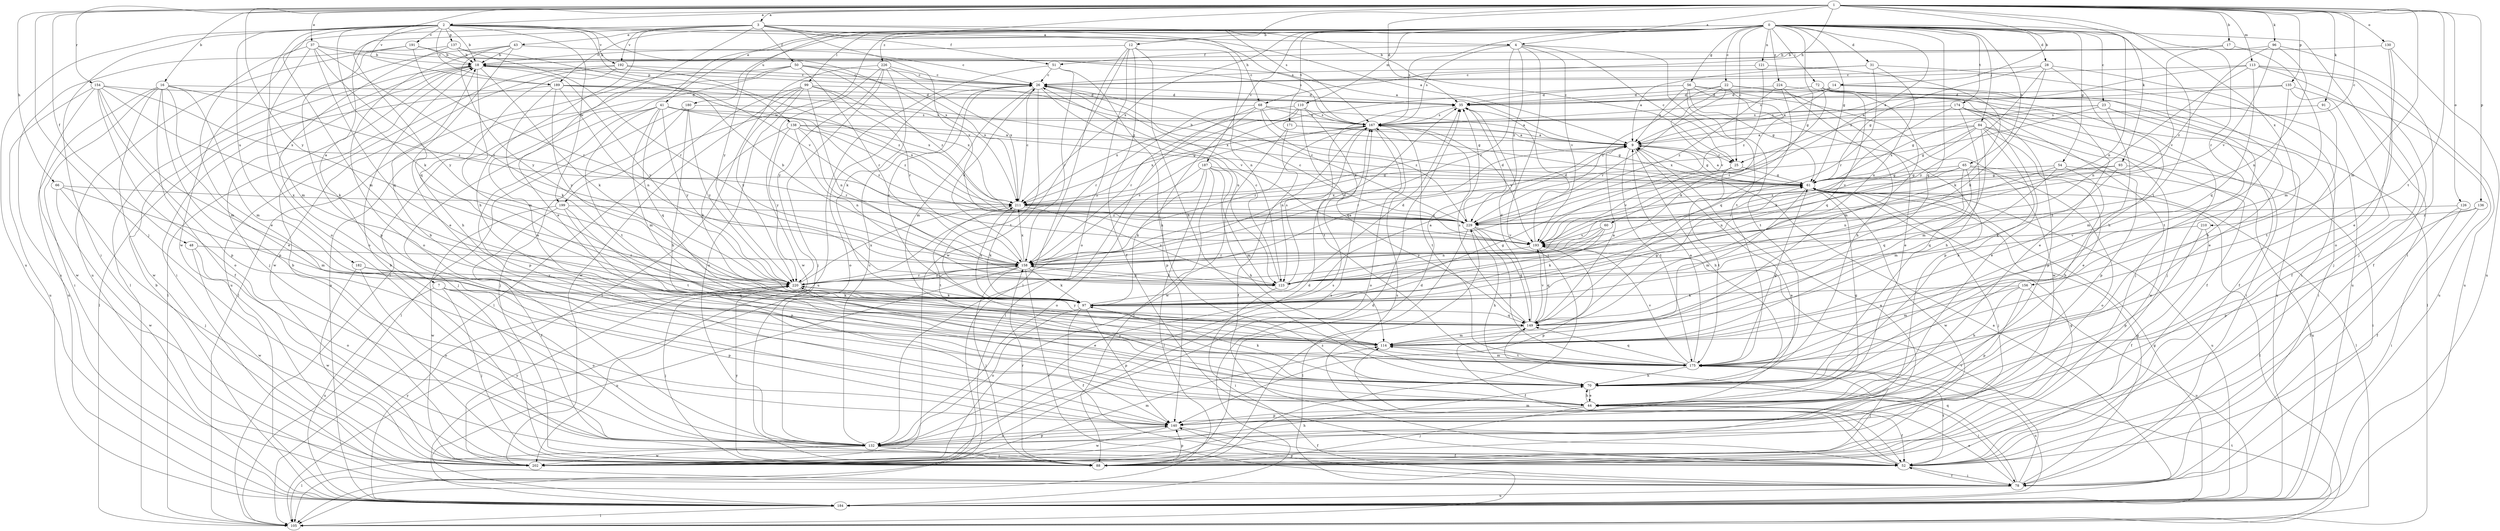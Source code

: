 strict digraph  {
0;
1;
2;
3;
4;
7;
9;
12;
14;
16;
17;
18;
22;
23;
25;
26;
28;
31;
35;
37;
41;
43;
44;
48;
50;
51;
52;
54;
56;
60;
61;
65;
66;
68;
70;
72;
78;
84;
88;
91;
93;
96;
97;
99;
105;
110;
113;
114;
121;
123;
126;
130;
132;
135;
136;
137;
138;
140;
149;
154;
156;
158;
167;
171;
174;
175;
180;
182;
184;
187;
189;
191;
192;
193;
199;
202;
210;
211;
220;
224;
226;
229;
0 -> 12  [label=b];
0 -> 22  [label=c];
0 -> 23  [label=c];
0 -> 25  [label=c];
0 -> 28  [label=d];
0 -> 31  [label=d];
0 -> 54  [label=g];
0 -> 56  [label=g];
0 -> 60  [label=g];
0 -> 61  [label=g];
0 -> 65  [label=h];
0 -> 72  [label=i];
0 -> 78  [label=i];
0 -> 84  [label=j];
0 -> 99  [label=l];
0 -> 105  [label=l];
0 -> 110  [label=m];
0 -> 121  [label=n];
0 -> 123  [label=n];
0 -> 149  [label=q];
0 -> 167  [label=s];
0 -> 171  [label=t];
0 -> 174  [label=t];
0 -> 175  [label=t];
0 -> 180  [label=u];
0 -> 187  [label=v];
0 -> 189  [label=v];
0 -> 199  [label=w];
0 -> 210  [label=x];
0 -> 211  [label=x];
0 -> 220  [label=y];
0 -> 224  [label=z];
0 -> 226  [label=z];
0 -> 229  [label=z];
1 -> 2  [label=a];
1 -> 3  [label=a];
1 -> 4  [label=a];
1 -> 14  [label=b];
1 -> 16  [label=b];
1 -> 17  [label=b];
1 -> 25  [label=c];
1 -> 35  [label=d];
1 -> 37  [label=e];
1 -> 41  [label=e];
1 -> 48  [label=f];
1 -> 66  [label=h];
1 -> 68  [label=h];
1 -> 88  [label=j];
1 -> 91  [label=k];
1 -> 93  [label=k];
1 -> 96  [label=k];
1 -> 113  [label=m];
1 -> 114  [label=m];
1 -> 126  [label=o];
1 -> 130  [label=o];
1 -> 135  [label=p];
1 -> 136  [label=p];
1 -> 154  [label=r];
1 -> 156  [label=r];
1 -> 167  [label=s];
1 -> 175  [label=t];
1 -> 189  [label=v];
1 -> 220  [label=y];
2 -> 4  [label=a];
2 -> 18  [label=b];
2 -> 68  [label=h];
2 -> 78  [label=i];
2 -> 97  [label=k];
2 -> 114  [label=m];
2 -> 132  [label=o];
2 -> 137  [label=p];
2 -> 138  [label=p];
2 -> 149  [label=q];
2 -> 182  [label=u];
2 -> 184  [label=u];
2 -> 189  [label=v];
2 -> 191  [label=v];
2 -> 192  [label=v];
2 -> 199  [label=w];
2 -> 211  [label=x];
3 -> 7  [label=a];
3 -> 9  [label=a];
3 -> 25  [label=c];
3 -> 43  [label=e];
3 -> 44  [label=e];
3 -> 50  [label=f];
3 -> 51  [label=f];
3 -> 70  [label=h];
3 -> 167  [label=s];
3 -> 192  [label=v];
3 -> 193  [label=v];
3 -> 202  [label=w];
4 -> 25  [label=c];
4 -> 51  [label=f];
4 -> 88  [label=j];
4 -> 158  [label=r];
4 -> 167  [label=s];
4 -> 175  [label=t];
4 -> 193  [label=v];
4 -> 229  [label=z];
7 -> 88  [label=j];
7 -> 97  [label=k];
7 -> 132  [label=o];
7 -> 140  [label=p];
7 -> 184  [label=u];
9 -> 25  [label=c];
9 -> 61  [label=g];
9 -> 70  [label=h];
9 -> 158  [label=r];
9 -> 175  [label=t];
12 -> 18  [label=b];
12 -> 52  [label=f];
12 -> 70  [label=h];
12 -> 105  [label=l];
12 -> 123  [label=n];
12 -> 132  [label=o];
12 -> 202  [label=w];
14 -> 9  [label=a];
14 -> 35  [label=d];
14 -> 44  [label=e];
14 -> 70  [label=h];
14 -> 167  [label=s];
16 -> 35  [label=d];
16 -> 44  [label=e];
16 -> 52  [label=f];
16 -> 78  [label=i];
16 -> 114  [label=m];
16 -> 140  [label=p];
16 -> 184  [label=u];
16 -> 202  [label=w];
16 -> 229  [label=z];
17 -> 18  [label=b];
17 -> 114  [label=m];
17 -> 193  [label=v];
18 -> 26  [label=c];
18 -> 78  [label=i];
18 -> 88  [label=j];
18 -> 97  [label=k];
18 -> 105  [label=l];
18 -> 114  [label=m];
18 -> 220  [label=y];
22 -> 35  [label=d];
22 -> 44  [label=e];
22 -> 97  [label=k];
22 -> 105  [label=l];
22 -> 158  [label=r];
22 -> 193  [label=v];
22 -> 229  [label=z];
23 -> 52  [label=f];
23 -> 61  [label=g];
23 -> 78  [label=i];
23 -> 114  [label=m];
23 -> 167  [label=s];
23 -> 211  [label=x];
25 -> 61  [label=g];
25 -> 175  [label=t];
25 -> 193  [label=v];
26 -> 35  [label=d];
26 -> 114  [label=m];
26 -> 123  [label=n];
26 -> 132  [label=o];
26 -> 175  [label=t];
26 -> 193  [label=v];
28 -> 26  [label=c];
28 -> 61  [label=g];
28 -> 70  [label=h];
28 -> 78  [label=i];
28 -> 97  [label=k];
28 -> 220  [label=y];
31 -> 9  [label=a];
31 -> 26  [label=c];
31 -> 123  [label=n];
31 -> 158  [label=r];
31 -> 184  [label=u];
35 -> 167  [label=s];
37 -> 9  [label=a];
37 -> 18  [label=b];
37 -> 44  [label=e];
37 -> 114  [label=m];
37 -> 149  [label=q];
37 -> 158  [label=r];
37 -> 220  [label=y];
41 -> 88  [label=j];
41 -> 114  [label=m];
41 -> 140  [label=p];
41 -> 149  [label=q];
41 -> 167  [label=s];
41 -> 175  [label=t];
41 -> 211  [label=x];
41 -> 220  [label=y];
41 -> 229  [label=z];
43 -> 18  [label=b];
43 -> 26  [label=c];
43 -> 44  [label=e];
43 -> 105  [label=l];
43 -> 132  [label=o];
43 -> 220  [label=y];
44 -> 18  [label=b];
44 -> 52  [label=f];
44 -> 61  [label=g];
44 -> 70  [label=h];
44 -> 88  [label=j];
44 -> 140  [label=p];
48 -> 132  [label=o];
48 -> 158  [label=r];
48 -> 202  [label=w];
50 -> 26  [label=c];
50 -> 44  [label=e];
50 -> 105  [label=l];
50 -> 158  [label=r];
50 -> 184  [label=u];
50 -> 211  [label=x];
50 -> 229  [label=z];
51 -> 26  [label=c];
51 -> 70  [label=h];
51 -> 158  [label=r];
51 -> 184  [label=u];
52 -> 18  [label=b];
52 -> 78  [label=i];
52 -> 114  [label=m];
52 -> 167  [label=s];
52 -> 175  [label=t];
54 -> 61  [label=g];
54 -> 70  [label=h];
54 -> 123  [label=n];
54 -> 149  [label=q];
54 -> 184  [label=u];
56 -> 9  [label=a];
56 -> 35  [label=d];
56 -> 61  [label=g];
56 -> 88  [label=j];
56 -> 140  [label=p];
56 -> 175  [label=t];
56 -> 202  [label=w];
56 -> 211  [label=x];
60 -> 97  [label=k];
60 -> 123  [label=n];
60 -> 193  [label=v];
60 -> 220  [label=y];
61 -> 9  [label=a];
61 -> 18  [label=b];
61 -> 88  [label=j];
61 -> 105  [label=l];
61 -> 114  [label=m];
61 -> 184  [label=u];
61 -> 202  [label=w];
61 -> 211  [label=x];
65 -> 61  [label=g];
65 -> 105  [label=l];
65 -> 114  [label=m];
65 -> 123  [label=n];
65 -> 132  [label=o];
65 -> 149  [label=q];
65 -> 158  [label=r];
66 -> 88  [label=j];
66 -> 114  [label=m];
66 -> 202  [label=w];
66 -> 211  [label=x];
68 -> 9  [label=a];
68 -> 61  [label=g];
68 -> 105  [label=l];
68 -> 140  [label=p];
68 -> 158  [label=r];
68 -> 167  [label=s];
68 -> 229  [label=z];
70 -> 44  [label=e];
70 -> 78  [label=i];
70 -> 97  [label=k];
70 -> 220  [label=y];
72 -> 35  [label=d];
72 -> 44  [label=e];
72 -> 88  [label=j];
72 -> 114  [label=m];
72 -> 149  [label=q];
72 -> 158  [label=r];
78 -> 44  [label=e];
78 -> 52  [label=f];
78 -> 61  [label=g];
78 -> 140  [label=p];
78 -> 149  [label=q];
78 -> 184  [label=u];
78 -> 193  [label=v];
84 -> 9  [label=a];
84 -> 44  [label=e];
84 -> 61  [label=g];
84 -> 70  [label=h];
84 -> 114  [label=m];
84 -> 140  [label=p];
84 -> 193  [label=v];
84 -> 202  [label=w];
84 -> 211  [label=x];
88 -> 18  [label=b];
88 -> 35  [label=d];
88 -> 61  [label=g];
88 -> 140  [label=p];
88 -> 158  [label=r];
88 -> 220  [label=y];
88 -> 229  [label=z];
91 -> 167  [label=s];
91 -> 175  [label=t];
93 -> 61  [label=g];
93 -> 78  [label=i];
93 -> 97  [label=k];
93 -> 229  [label=z];
96 -> 18  [label=b];
96 -> 88  [label=j];
96 -> 123  [label=n];
96 -> 193  [label=v];
96 -> 229  [label=z];
97 -> 9  [label=a];
97 -> 26  [label=c];
97 -> 35  [label=d];
97 -> 52  [label=f];
97 -> 61  [label=g];
97 -> 132  [label=o];
97 -> 140  [label=p];
97 -> 149  [label=q];
97 -> 211  [label=x];
99 -> 35  [label=d];
99 -> 105  [label=l];
99 -> 123  [label=n];
99 -> 132  [label=o];
99 -> 158  [label=r];
99 -> 202  [label=w];
99 -> 211  [label=x];
99 -> 220  [label=y];
105 -> 175  [label=t];
110 -> 149  [label=q];
110 -> 158  [label=r];
110 -> 167  [label=s];
110 -> 175  [label=t];
110 -> 211  [label=x];
110 -> 220  [label=y];
113 -> 9  [label=a];
113 -> 26  [label=c];
113 -> 52  [label=f];
113 -> 88  [label=j];
113 -> 123  [label=n];
113 -> 149  [label=q];
113 -> 184  [label=u];
114 -> 175  [label=t];
121 -> 26  [label=c];
121 -> 97  [label=k];
121 -> 229  [label=z];
123 -> 26  [label=c];
123 -> 78  [label=i];
123 -> 158  [label=r];
123 -> 167  [label=s];
126 -> 52  [label=f];
126 -> 78  [label=i];
126 -> 229  [label=z];
130 -> 18  [label=b];
130 -> 44  [label=e];
130 -> 132  [label=o];
130 -> 184  [label=u];
132 -> 9  [label=a];
132 -> 26  [label=c];
132 -> 52  [label=f];
132 -> 88  [label=j];
132 -> 105  [label=l];
132 -> 140  [label=p];
132 -> 167  [label=s];
132 -> 202  [label=w];
135 -> 9  [label=a];
135 -> 35  [label=d];
135 -> 52  [label=f];
135 -> 175  [label=t];
135 -> 184  [label=u];
136 -> 52  [label=f];
136 -> 140  [label=p];
136 -> 229  [label=z];
137 -> 18  [label=b];
137 -> 132  [label=o];
137 -> 158  [label=r];
137 -> 184  [label=u];
137 -> 193  [label=v];
138 -> 9  [label=a];
138 -> 61  [label=g];
138 -> 97  [label=k];
138 -> 123  [label=n];
138 -> 158  [label=r];
138 -> 220  [label=y];
138 -> 229  [label=z];
140 -> 52  [label=f];
140 -> 132  [label=o];
140 -> 202  [label=w];
149 -> 9  [label=a];
149 -> 35  [label=d];
149 -> 52  [label=f];
149 -> 61  [label=g];
149 -> 114  [label=m];
149 -> 167  [label=s];
149 -> 193  [label=v];
149 -> 220  [label=y];
154 -> 35  [label=d];
154 -> 97  [label=k];
154 -> 114  [label=m];
154 -> 132  [label=o];
154 -> 140  [label=p];
154 -> 184  [label=u];
154 -> 202  [label=w];
154 -> 211  [label=x];
156 -> 70  [label=h];
156 -> 97  [label=k];
156 -> 114  [label=m];
156 -> 140  [label=p];
156 -> 184  [label=u];
158 -> 18  [label=b];
158 -> 26  [label=c];
158 -> 78  [label=i];
158 -> 88  [label=j];
158 -> 97  [label=k];
158 -> 123  [label=n];
158 -> 167  [label=s];
158 -> 184  [label=u];
158 -> 211  [label=x];
158 -> 220  [label=y];
167 -> 9  [label=a];
167 -> 123  [label=n];
167 -> 132  [label=o];
167 -> 158  [label=r];
167 -> 175  [label=t];
167 -> 193  [label=v];
167 -> 211  [label=x];
171 -> 9  [label=a];
171 -> 52  [label=f];
171 -> 61  [label=g];
171 -> 202  [label=w];
174 -> 44  [label=e];
174 -> 52  [label=f];
174 -> 70  [label=h];
174 -> 78  [label=i];
174 -> 97  [label=k];
174 -> 140  [label=p];
174 -> 167  [label=s];
175 -> 9  [label=a];
175 -> 61  [label=g];
175 -> 70  [label=h];
175 -> 88  [label=j];
175 -> 114  [label=m];
175 -> 149  [label=q];
175 -> 184  [label=u];
175 -> 193  [label=v];
180 -> 70  [label=h];
180 -> 88  [label=j];
180 -> 105  [label=l];
180 -> 167  [label=s];
180 -> 220  [label=y];
182 -> 132  [label=o];
182 -> 149  [label=q];
182 -> 202  [label=w];
182 -> 220  [label=y];
184 -> 9  [label=a];
184 -> 18  [label=b];
184 -> 35  [label=d];
184 -> 61  [label=g];
184 -> 105  [label=l];
184 -> 220  [label=y];
187 -> 61  [label=g];
187 -> 70  [label=h];
187 -> 88  [label=j];
187 -> 97  [label=k];
187 -> 105  [label=l];
187 -> 114  [label=m];
187 -> 132  [label=o];
189 -> 35  [label=d];
189 -> 61  [label=g];
189 -> 97  [label=k];
189 -> 105  [label=l];
189 -> 123  [label=n];
189 -> 211  [label=x];
189 -> 220  [label=y];
191 -> 18  [label=b];
191 -> 140  [label=p];
191 -> 158  [label=r];
191 -> 167  [label=s];
191 -> 184  [label=u];
192 -> 26  [label=c];
192 -> 70  [label=h];
192 -> 184  [label=u];
192 -> 202  [label=w];
192 -> 229  [label=z];
193 -> 26  [label=c];
193 -> 35  [label=d];
193 -> 140  [label=p];
193 -> 149  [label=q];
193 -> 158  [label=r];
199 -> 52  [label=f];
199 -> 140  [label=p];
199 -> 175  [label=t];
199 -> 202  [label=w];
199 -> 229  [label=z];
202 -> 9  [label=a];
202 -> 35  [label=d];
202 -> 70  [label=h];
202 -> 114  [label=m];
202 -> 167  [label=s];
202 -> 220  [label=y];
210 -> 52  [label=f];
210 -> 140  [label=p];
210 -> 193  [label=v];
211 -> 9  [label=a];
211 -> 26  [label=c];
211 -> 97  [label=k];
211 -> 123  [label=n];
211 -> 175  [label=t];
211 -> 229  [label=z];
220 -> 9  [label=a];
220 -> 35  [label=d];
220 -> 44  [label=e];
220 -> 88  [label=j];
220 -> 97  [label=k];
220 -> 158  [label=r];
220 -> 211  [label=x];
224 -> 35  [label=d];
224 -> 70  [label=h];
224 -> 149  [label=q];
224 -> 184  [label=u];
224 -> 229  [label=z];
226 -> 26  [label=c];
226 -> 88  [label=j];
226 -> 97  [label=k];
226 -> 105  [label=l];
226 -> 202  [label=w];
226 -> 211  [label=x];
226 -> 220  [label=y];
229 -> 26  [label=c];
229 -> 35  [label=d];
229 -> 70  [label=h];
229 -> 105  [label=l];
229 -> 149  [label=q];
229 -> 175  [label=t];
229 -> 193  [label=v];
}
